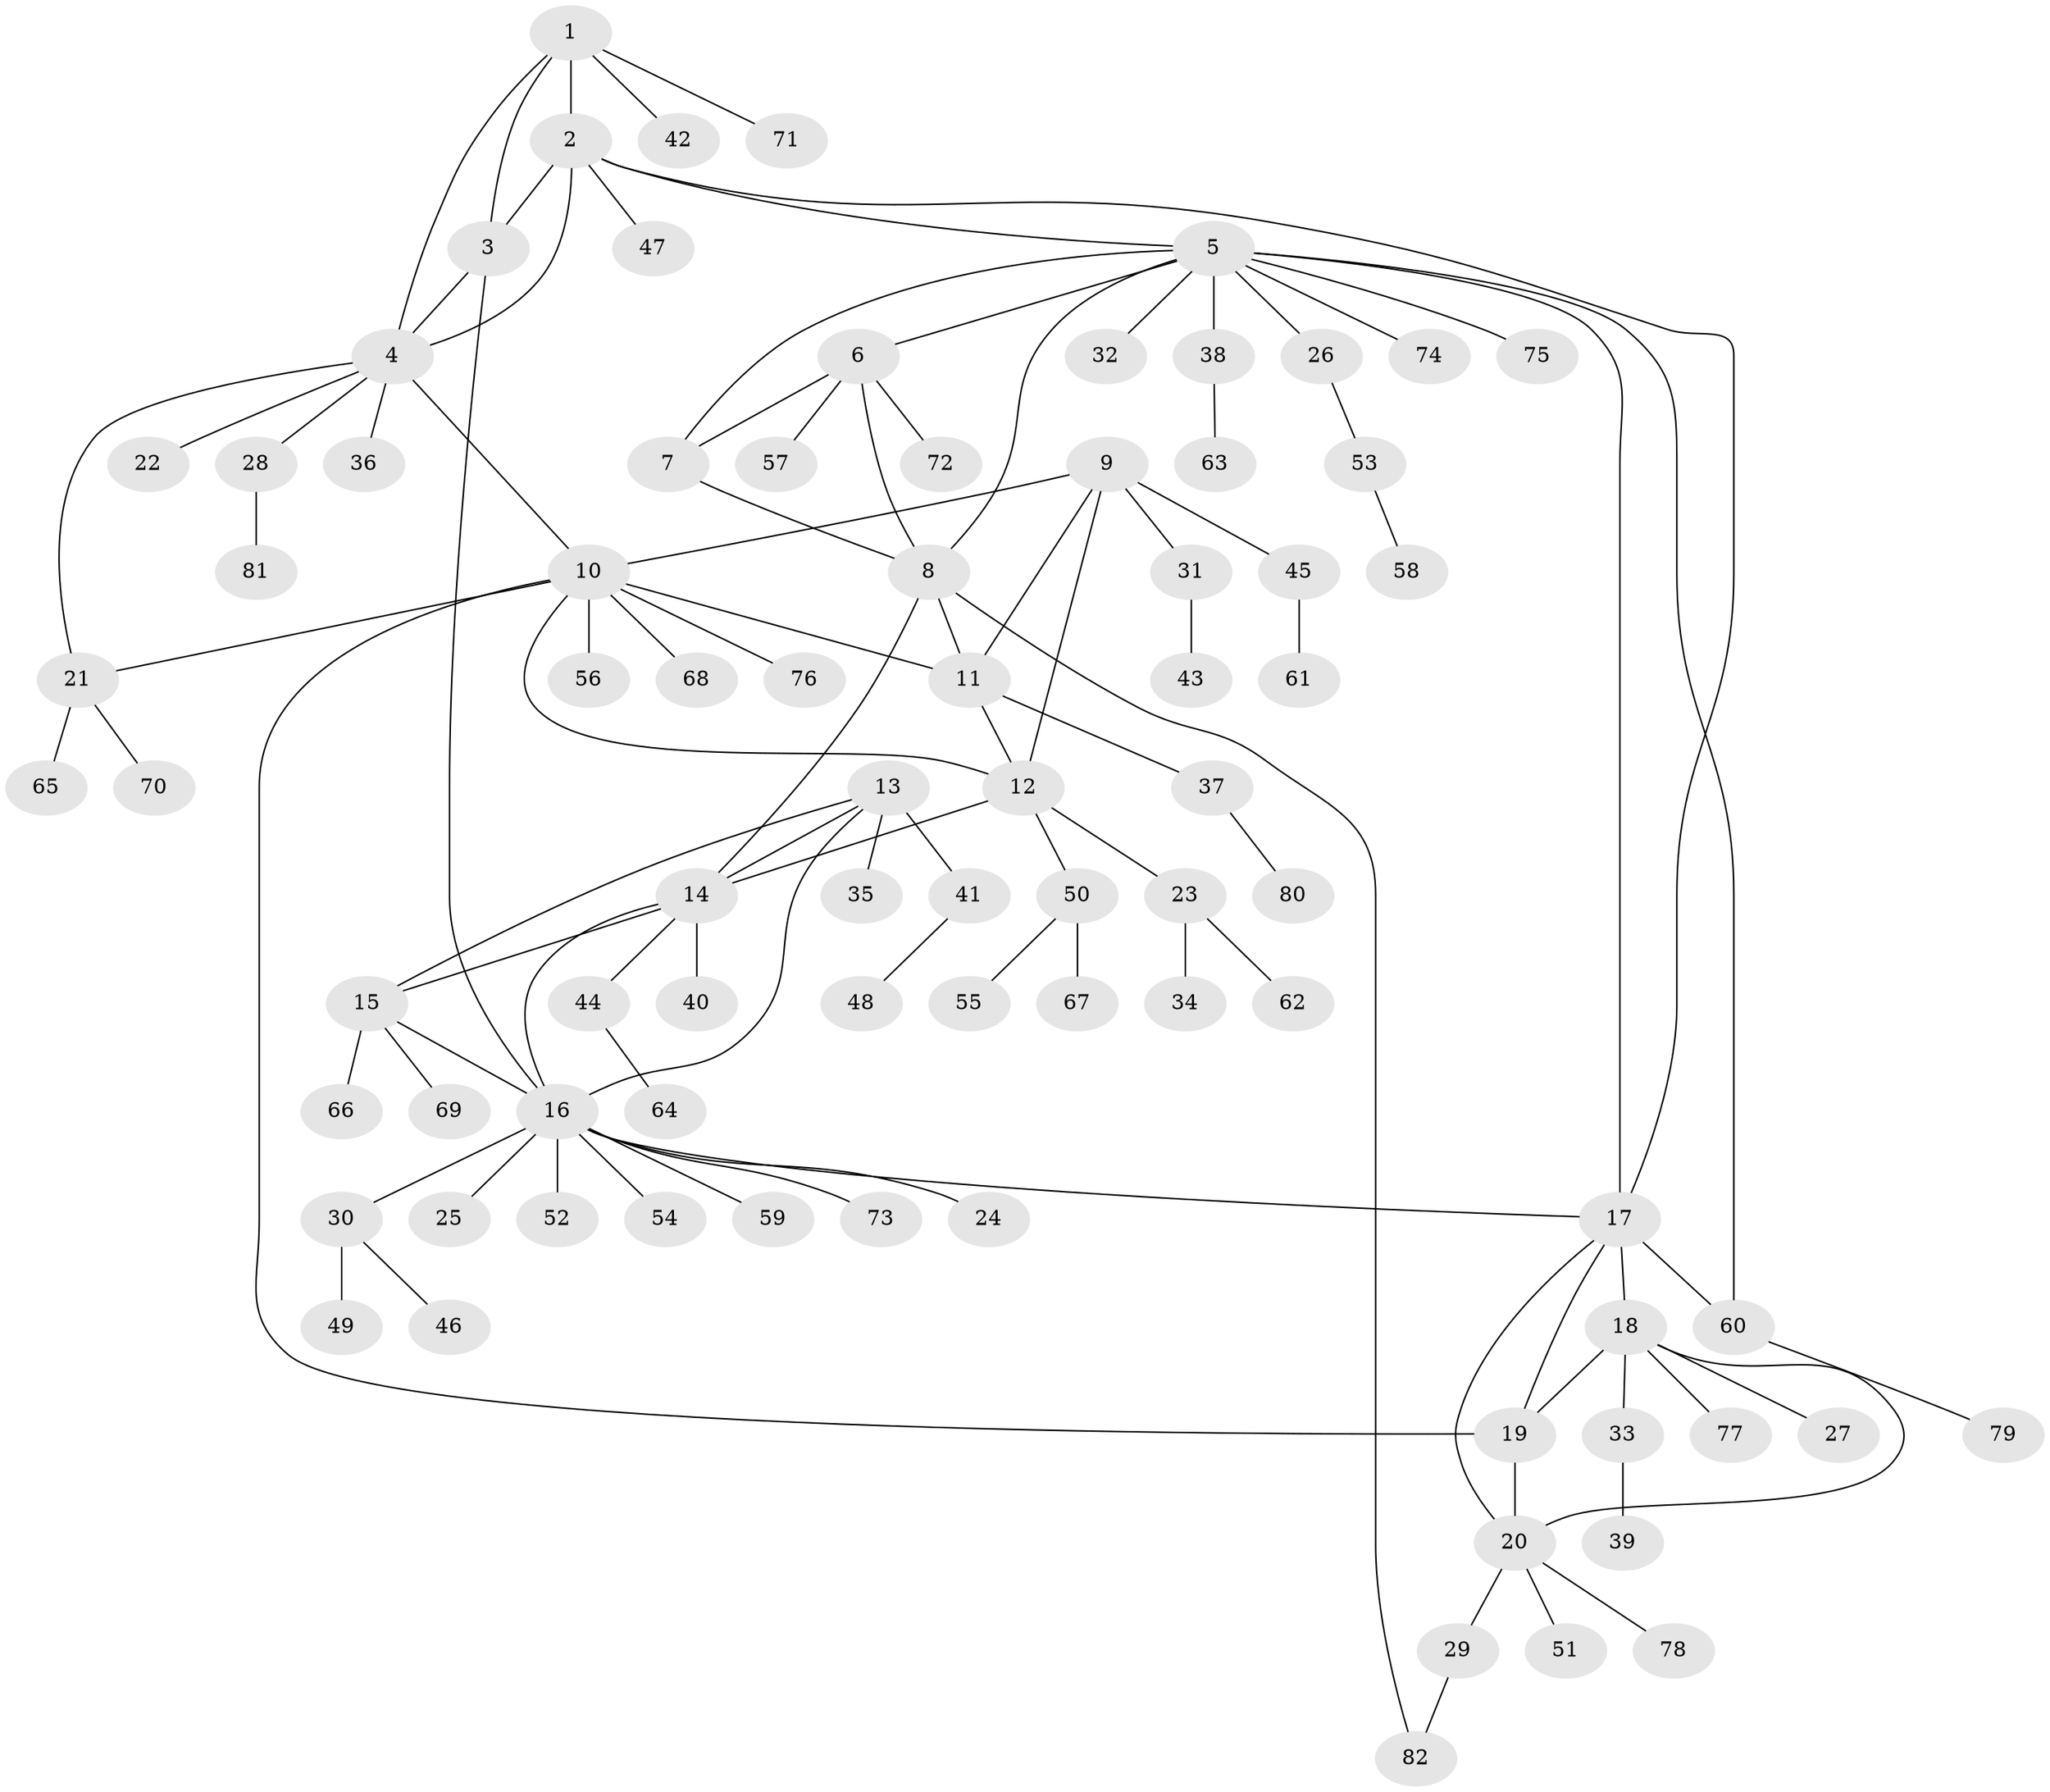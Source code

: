 // coarse degree distribution, {6: 0.08333333333333333, 3: 0.08333333333333333, 12: 0.016666666666666666, 5: 0.016666666666666666, 7: 0.016666666666666666, 4: 0.03333333333333333, 11: 0.016666666666666666, 8: 0.016666666666666666, 1: 0.6, 2: 0.11666666666666667}
// Generated by graph-tools (version 1.1) at 2025/24/03/03/25 07:24:13]
// undirected, 82 vertices, 105 edges
graph export_dot {
graph [start="1"]
  node [color=gray90,style=filled];
  1;
  2;
  3;
  4;
  5;
  6;
  7;
  8;
  9;
  10;
  11;
  12;
  13;
  14;
  15;
  16;
  17;
  18;
  19;
  20;
  21;
  22;
  23;
  24;
  25;
  26;
  27;
  28;
  29;
  30;
  31;
  32;
  33;
  34;
  35;
  36;
  37;
  38;
  39;
  40;
  41;
  42;
  43;
  44;
  45;
  46;
  47;
  48;
  49;
  50;
  51;
  52;
  53;
  54;
  55;
  56;
  57;
  58;
  59;
  60;
  61;
  62;
  63;
  64;
  65;
  66;
  67;
  68;
  69;
  70;
  71;
  72;
  73;
  74;
  75;
  76;
  77;
  78;
  79;
  80;
  81;
  82;
  1 -- 2;
  1 -- 3;
  1 -- 4;
  1 -- 42;
  1 -- 71;
  2 -- 3;
  2 -- 4;
  2 -- 5;
  2 -- 17;
  2 -- 47;
  3 -- 4;
  3 -- 16;
  4 -- 10;
  4 -- 21;
  4 -- 22;
  4 -- 28;
  4 -- 36;
  5 -- 6;
  5 -- 7;
  5 -- 8;
  5 -- 17;
  5 -- 26;
  5 -- 32;
  5 -- 38;
  5 -- 60;
  5 -- 74;
  5 -- 75;
  6 -- 7;
  6 -- 8;
  6 -- 57;
  6 -- 72;
  7 -- 8;
  8 -- 11;
  8 -- 14;
  8 -- 82;
  9 -- 10;
  9 -- 11;
  9 -- 12;
  9 -- 31;
  9 -- 45;
  10 -- 11;
  10 -- 12;
  10 -- 19;
  10 -- 21;
  10 -- 56;
  10 -- 68;
  10 -- 76;
  11 -- 12;
  11 -- 37;
  12 -- 14;
  12 -- 23;
  12 -- 50;
  13 -- 14;
  13 -- 15;
  13 -- 16;
  13 -- 35;
  13 -- 41;
  14 -- 15;
  14 -- 16;
  14 -- 40;
  14 -- 44;
  15 -- 16;
  15 -- 66;
  15 -- 69;
  16 -- 17;
  16 -- 24;
  16 -- 25;
  16 -- 30;
  16 -- 52;
  16 -- 54;
  16 -- 59;
  16 -- 73;
  17 -- 18;
  17 -- 19;
  17 -- 20;
  17 -- 60;
  18 -- 19;
  18 -- 20;
  18 -- 27;
  18 -- 33;
  18 -- 77;
  19 -- 20;
  20 -- 29;
  20 -- 51;
  20 -- 78;
  21 -- 65;
  21 -- 70;
  23 -- 34;
  23 -- 62;
  26 -- 53;
  28 -- 81;
  29 -- 82;
  30 -- 46;
  30 -- 49;
  31 -- 43;
  33 -- 39;
  37 -- 80;
  38 -- 63;
  41 -- 48;
  44 -- 64;
  45 -- 61;
  50 -- 55;
  50 -- 67;
  53 -- 58;
  60 -- 79;
}
